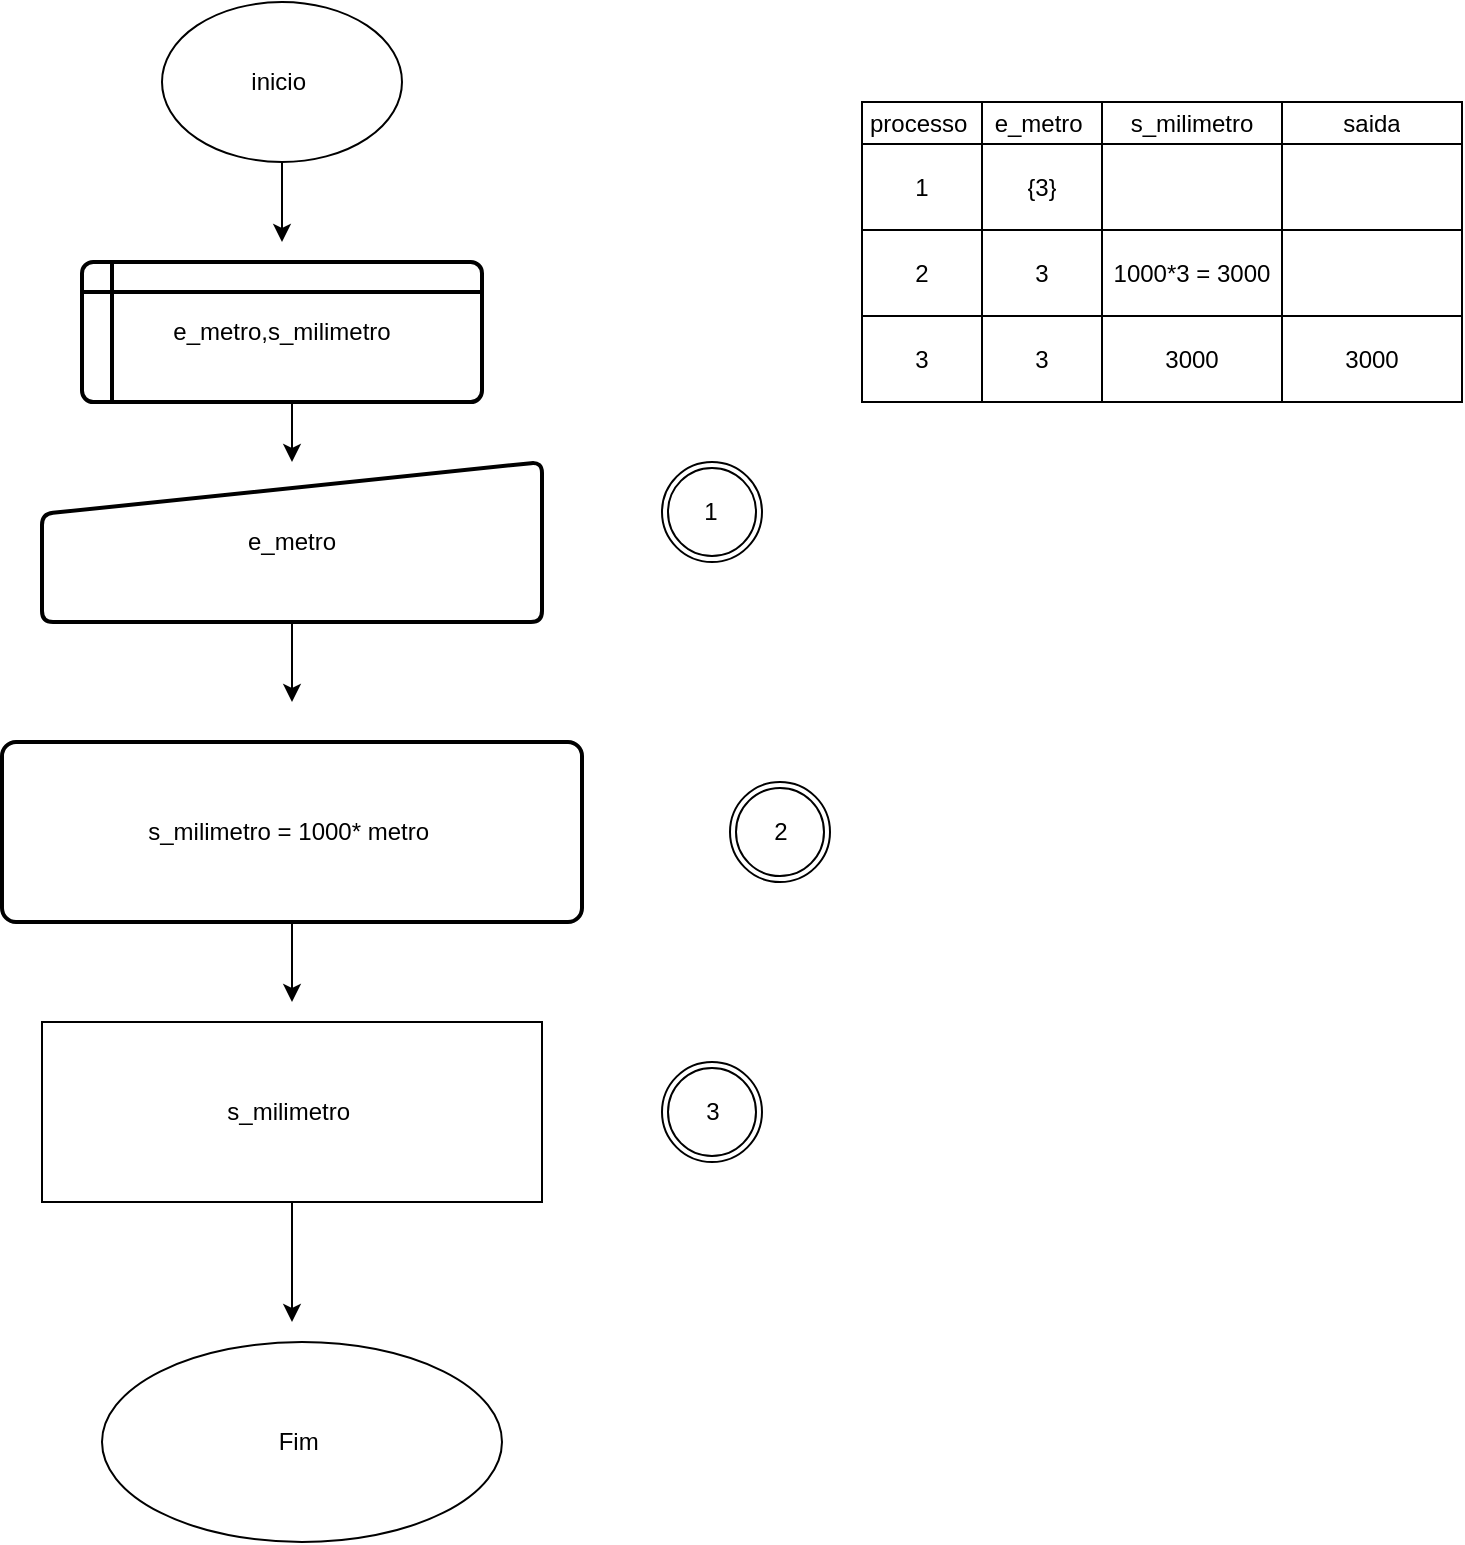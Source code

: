 <mxfile version="13.6.6" type="device"><diagram id="Z3bkZvVk_neKqDZlGzvU" name="Page-1"><mxGraphModel dx="1102" dy="614" grid="1" gridSize="10" guides="1" tooltips="1" connect="1" arrows="1" fold="1" page="1" pageScale="1" pageWidth="827" pageHeight="1169" math="0" shadow="0"><root><mxCell id="0"/><mxCell id="1" parent="0"/><mxCell id="z7m7VM4m1gqdrDUwlGTd-7" style="edgeStyle=orthogonalEdgeStyle;rounded=0;orthogonalLoop=1;jettySize=auto;html=1;exitX=0.5;exitY=1;exitDx=0;exitDy=0;" parent="1" source="z7m7VM4m1gqdrDUwlGTd-1" edge="1"><mxGeometry relative="1" as="geometry"><mxPoint x="190" y="140" as="targetPoint"/></mxGeometry></mxCell><mxCell id="z7m7VM4m1gqdrDUwlGTd-1" value="inicio&amp;nbsp;" style="ellipse;whiteSpace=wrap;html=1;" parent="1" vertex="1"><mxGeometry x="130" y="20" width="120" height="80" as="geometry"/></mxCell><mxCell id="z7m7VM4m1gqdrDUwlGTd-5" style="edgeStyle=orthogonalEdgeStyle;rounded=0;orthogonalLoop=1;jettySize=auto;html=1;exitX=0.5;exitY=1;exitDx=0;exitDy=0;" parent="1" source="z7m7VM4m1gqdrDUwlGTd-2" edge="1"><mxGeometry relative="1" as="geometry"><mxPoint x="195" y="370" as="targetPoint"/><Array as="points"><mxPoint x="195" y="360"/><mxPoint x="195" y="360"/></Array></mxGeometry></mxCell><mxCell id="z7m7VM4m1gqdrDUwlGTd-2" value="e_metro" style="html=1;strokeWidth=2;shape=manualInput;whiteSpace=wrap;rounded=1;size=26;arcSize=11;" parent="1" vertex="1"><mxGeometry x="70" y="250" width="250" height="80" as="geometry"/></mxCell><mxCell id="z7m7VM4m1gqdrDUwlGTd-6" style="edgeStyle=orthogonalEdgeStyle;rounded=0;orthogonalLoop=1;jettySize=auto;html=1;exitX=0.5;exitY=1;exitDx=0;exitDy=0;entryX=0.5;entryY=0;entryDx=0;entryDy=0;" parent="1" source="z7m7VM4m1gqdrDUwlGTd-3" target="z7m7VM4m1gqdrDUwlGTd-2" edge="1"><mxGeometry relative="1" as="geometry"/></mxCell><mxCell id="z7m7VM4m1gqdrDUwlGTd-3" value="e_metro,s_milimetro" style="shape=internalStorage;whiteSpace=wrap;html=1;dx=15;dy=15;rounded=1;arcSize=8;strokeWidth=2;" parent="1" vertex="1"><mxGeometry x="90" y="150" width="200" height="70" as="geometry"/></mxCell><mxCell id="z7m7VM4m1gqdrDUwlGTd-14" style="edgeStyle=orthogonalEdgeStyle;rounded=0;orthogonalLoop=1;jettySize=auto;html=1;exitX=0.5;exitY=1;exitDx=0;exitDy=0;" parent="1" source="z7m7VM4m1gqdrDUwlGTd-4" edge="1"><mxGeometry relative="1" as="geometry"><mxPoint x="195" y="520" as="targetPoint"/></mxGeometry></mxCell><mxCell id="z7m7VM4m1gqdrDUwlGTd-4" value="s_milimetro = 1000* metro&amp;nbsp;" style="rounded=1;whiteSpace=wrap;html=1;absoluteArcSize=1;arcSize=14;strokeWidth=2;" parent="1" vertex="1"><mxGeometry x="50" y="390" width="290" height="90" as="geometry"/></mxCell><mxCell id="z7m7VM4m1gqdrDUwlGTd-13" style="edgeStyle=orthogonalEdgeStyle;rounded=0;orthogonalLoop=1;jettySize=auto;html=1;exitX=0.5;exitY=1;exitDx=0;exitDy=0;" parent="1" source="z7m7VM4m1gqdrDUwlGTd-12" edge="1"><mxGeometry relative="1" as="geometry"><mxPoint x="195" y="680" as="targetPoint"/><Array as="points"><mxPoint x="195" y="670"/></Array></mxGeometry></mxCell><mxCell id="z7m7VM4m1gqdrDUwlGTd-12" value="s_milimetro&amp;nbsp;" style="rounded=0;whiteSpace=wrap;html=1;" parent="1" vertex="1"><mxGeometry x="70" y="530" width="250" height="90" as="geometry"/></mxCell><mxCell id="z7m7VM4m1gqdrDUwlGTd-91" value="" style="shape=table;html=1;whiteSpace=wrap;startSize=0;container=1;collapsible=0;childLayout=tableLayout;" parent="1" vertex="1"><mxGeometry x="480" y="70" width="300" height="150" as="geometry"/></mxCell><mxCell id="z7m7VM4m1gqdrDUwlGTd-92" value="" style="shape=partialRectangle;html=1;whiteSpace=wrap;collapsible=0;dropTarget=0;pointerEvents=0;fillColor=none;top=0;left=0;bottom=0;right=0;points=[[0,0.5],[1,0.5]];portConstraint=eastwest;" parent="z7m7VM4m1gqdrDUwlGTd-91" vertex="1"><mxGeometry width="300" height="21" as="geometry"/></mxCell><mxCell id="z7m7VM4m1gqdrDUwlGTd-93" value="processo&amp;nbsp;" style="shape=partialRectangle;html=1;whiteSpace=wrap;connectable=0;overflow=hidden;fillColor=none;top=0;left=0;bottom=0;right=0;" parent="z7m7VM4m1gqdrDUwlGTd-92" vertex="1"><mxGeometry width="60" height="21" as="geometry"/></mxCell><mxCell id="z7m7VM4m1gqdrDUwlGTd-94" value="e_metro&amp;nbsp;" style="shape=partialRectangle;html=1;whiteSpace=wrap;connectable=0;overflow=hidden;fillColor=none;top=0;left=0;bottom=0;right=0;" parent="z7m7VM4m1gqdrDUwlGTd-92" vertex="1"><mxGeometry x="60" width="60" height="21" as="geometry"/></mxCell><mxCell id="z7m7VM4m1gqdrDUwlGTd-95" value="s_milimetro" style="shape=partialRectangle;html=1;whiteSpace=wrap;connectable=0;overflow=hidden;fillColor=none;top=0;left=0;bottom=0;right=0;" parent="z7m7VM4m1gqdrDUwlGTd-92" vertex="1"><mxGeometry x="120" width="90" height="21" as="geometry"/></mxCell><mxCell id="z7m7VM4m1gqdrDUwlGTd-96" value="saida" style="shape=partialRectangle;html=1;whiteSpace=wrap;connectable=0;overflow=hidden;fillColor=none;top=0;left=0;bottom=0;right=0;" parent="z7m7VM4m1gqdrDUwlGTd-92" vertex="1"><mxGeometry x="210" width="90" height="21" as="geometry"/></mxCell><mxCell id="z7m7VM4m1gqdrDUwlGTd-97" value="" style="shape=partialRectangle;html=1;whiteSpace=wrap;collapsible=0;dropTarget=0;pointerEvents=0;fillColor=none;top=0;left=0;bottom=0;right=0;points=[[0,0.5],[1,0.5]];portConstraint=eastwest;" parent="z7m7VM4m1gqdrDUwlGTd-91" vertex="1"><mxGeometry y="21" width="300" height="43" as="geometry"/></mxCell><mxCell id="z7m7VM4m1gqdrDUwlGTd-98" value="1" style="shape=partialRectangle;html=1;whiteSpace=wrap;connectable=0;overflow=hidden;fillColor=none;top=0;left=0;bottom=0;right=0;" parent="z7m7VM4m1gqdrDUwlGTd-97" vertex="1"><mxGeometry width="60" height="43" as="geometry"/></mxCell><mxCell id="z7m7VM4m1gqdrDUwlGTd-99" value="{3}" style="shape=partialRectangle;html=1;whiteSpace=wrap;connectable=0;overflow=hidden;fillColor=none;top=0;left=0;bottom=0;right=0;" parent="z7m7VM4m1gqdrDUwlGTd-97" vertex="1"><mxGeometry x="60" width="60" height="43" as="geometry"/></mxCell><mxCell id="z7m7VM4m1gqdrDUwlGTd-100" value="" style="shape=partialRectangle;html=1;whiteSpace=wrap;connectable=0;overflow=hidden;fillColor=none;top=0;left=0;bottom=0;right=0;" parent="z7m7VM4m1gqdrDUwlGTd-97" vertex="1"><mxGeometry x="120" width="90" height="43" as="geometry"/></mxCell><mxCell id="z7m7VM4m1gqdrDUwlGTd-101" value="" style="shape=partialRectangle;html=1;whiteSpace=wrap;connectable=0;overflow=hidden;fillColor=none;top=0;left=0;bottom=0;right=0;" parent="z7m7VM4m1gqdrDUwlGTd-97" vertex="1"><mxGeometry x="210" width="90" height="43" as="geometry"/></mxCell><mxCell id="z7m7VM4m1gqdrDUwlGTd-102" value="" style="shape=partialRectangle;html=1;whiteSpace=wrap;collapsible=0;dropTarget=0;pointerEvents=0;fillColor=none;top=0;left=0;bottom=0;right=0;points=[[0,0.5],[1,0.5]];portConstraint=eastwest;" parent="z7m7VM4m1gqdrDUwlGTd-91" vertex="1"><mxGeometry y="64" width="300" height="43" as="geometry"/></mxCell><mxCell id="z7m7VM4m1gqdrDUwlGTd-103" value="2" style="shape=partialRectangle;html=1;whiteSpace=wrap;connectable=0;overflow=hidden;fillColor=none;top=0;left=0;bottom=0;right=0;" parent="z7m7VM4m1gqdrDUwlGTd-102" vertex="1"><mxGeometry width="60" height="43" as="geometry"/></mxCell><mxCell id="z7m7VM4m1gqdrDUwlGTd-104" value="3" style="shape=partialRectangle;html=1;whiteSpace=wrap;connectable=0;overflow=hidden;fillColor=none;top=0;left=0;bottom=0;right=0;" parent="z7m7VM4m1gqdrDUwlGTd-102" vertex="1"><mxGeometry x="60" width="60" height="43" as="geometry"/></mxCell><mxCell id="z7m7VM4m1gqdrDUwlGTd-105" value="1000*3 = 3000" style="shape=partialRectangle;html=1;whiteSpace=wrap;connectable=0;overflow=hidden;fillColor=none;top=0;left=0;bottom=0;right=0;" parent="z7m7VM4m1gqdrDUwlGTd-102" vertex="1"><mxGeometry x="120" width="90" height="43" as="geometry"/></mxCell><mxCell id="z7m7VM4m1gqdrDUwlGTd-106" value="" style="shape=partialRectangle;html=1;whiteSpace=wrap;connectable=0;overflow=hidden;fillColor=none;top=0;left=0;bottom=0;right=0;" parent="z7m7VM4m1gqdrDUwlGTd-102" vertex="1"><mxGeometry x="210" width="90" height="43" as="geometry"/></mxCell><mxCell id="z7m7VM4m1gqdrDUwlGTd-107" value="" style="shape=partialRectangle;html=1;whiteSpace=wrap;collapsible=0;dropTarget=0;pointerEvents=0;fillColor=none;top=0;left=0;bottom=0;right=0;points=[[0,0.5],[1,0.5]];portConstraint=eastwest;" parent="z7m7VM4m1gqdrDUwlGTd-91" vertex="1"><mxGeometry y="107" width="300" height="43" as="geometry"/></mxCell><mxCell id="z7m7VM4m1gqdrDUwlGTd-108" value="3" style="shape=partialRectangle;html=1;whiteSpace=wrap;connectable=0;overflow=hidden;fillColor=none;top=0;left=0;bottom=0;right=0;" parent="z7m7VM4m1gqdrDUwlGTd-107" vertex="1"><mxGeometry width="60" height="43" as="geometry"/></mxCell><mxCell id="z7m7VM4m1gqdrDUwlGTd-109" value="3" style="shape=partialRectangle;html=1;whiteSpace=wrap;connectable=0;overflow=hidden;fillColor=none;top=0;left=0;bottom=0;right=0;" parent="z7m7VM4m1gqdrDUwlGTd-107" vertex="1"><mxGeometry x="60" width="60" height="43" as="geometry"/></mxCell><mxCell id="z7m7VM4m1gqdrDUwlGTd-110" value="3000" style="shape=partialRectangle;html=1;whiteSpace=wrap;connectable=0;overflow=hidden;fillColor=none;top=0;left=0;bottom=0;right=0;" parent="z7m7VM4m1gqdrDUwlGTd-107" vertex="1"><mxGeometry x="120" width="90" height="43" as="geometry"/></mxCell><mxCell id="z7m7VM4m1gqdrDUwlGTd-111" value="3000" style="shape=partialRectangle;html=1;whiteSpace=wrap;connectable=0;overflow=hidden;fillColor=none;top=0;left=0;bottom=0;right=0;" parent="z7m7VM4m1gqdrDUwlGTd-107" vertex="1"><mxGeometry x="210" width="90" height="43" as="geometry"/></mxCell><mxCell id="z7m7VM4m1gqdrDUwlGTd-15" value="Fim&amp;nbsp;" style="ellipse;whiteSpace=wrap;html=1;" parent="1" vertex="1"><mxGeometry x="100" y="690" width="200" height="100" as="geometry"/></mxCell><mxCell id="z7m7VM4m1gqdrDUwlGTd-64" value="" style="shape=partialRectangle;html=1;whiteSpace=wrap;connectable=0;fillColor=none;top=0;left=0;bottom=0;right=0;overflow=hidden;" parent="1" vertex="1"><mxGeometry x="470" y="246" width="103" height="116" as="geometry"/></mxCell><mxCell id="aUHQXUIGKYT_HIlcz9P4-1" value="" style="shape=mxgraph.bpmn.shape;html=1;verticalLabelPosition=bottom;labelBackgroundColor=#ffffff;verticalAlign=top;align=center;perimeter=ellipsePerimeter;outlineConnect=0;outline=throwing;symbol=general;" vertex="1" parent="1"><mxGeometry x="380" y="250" width="50" height="50" as="geometry"/></mxCell><mxCell id="aUHQXUIGKYT_HIlcz9P4-2" value="1" style="text;html=1;align=center;verticalAlign=middle;resizable=0;points=[];autosize=1;" vertex="1" parent="1"><mxGeometry x="394" y="265" width="20" height="20" as="geometry"/></mxCell><mxCell id="aUHQXUIGKYT_HIlcz9P4-3" value="" style="shape=mxgraph.bpmn.shape;html=1;verticalLabelPosition=bottom;labelBackgroundColor=#ffffff;verticalAlign=top;align=center;perimeter=ellipsePerimeter;outlineConnect=0;outline=throwing;symbol=general;" vertex="1" parent="1"><mxGeometry x="414" y="410" width="50" height="50" as="geometry"/></mxCell><mxCell id="aUHQXUIGKYT_HIlcz9P4-4" value="2" style="text;html=1;align=center;verticalAlign=middle;resizable=0;points=[];autosize=1;" vertex="1" parent="1"><mxGeometry x="429" y="425" width="20" height="20" as="geometry"/></mxCell><mxCell id="aUHQXUIGKYT_HIlcz9P4-7" value="" style="shape=mxgraph.bpmn.shape;html=1;verticalLabelPosition=bottom;labelBackgroundColor=#ffffff;verticalAlign=top;align=center;perimeter=ellipsePerimeter;outlineConnect=0;outline=throwing;symbol=general;" vertex="1" parent="1"><mxGeometry x="380" y="550" width="50" height="50" as="geometry"/></mxCell><mxCell id="aUHQXUIGKYT_HIlcz9P4-8" value="3" style="text;html=1;align=center;verticalAlign=middle;resizable=0;points=[];autosize=1;" vertex="1" parent="1"><mxGeometry x="395" y="565" width="20" height="20" as="geometry"/></mxCell></root></mxGraphModel></diagram></mxfile>